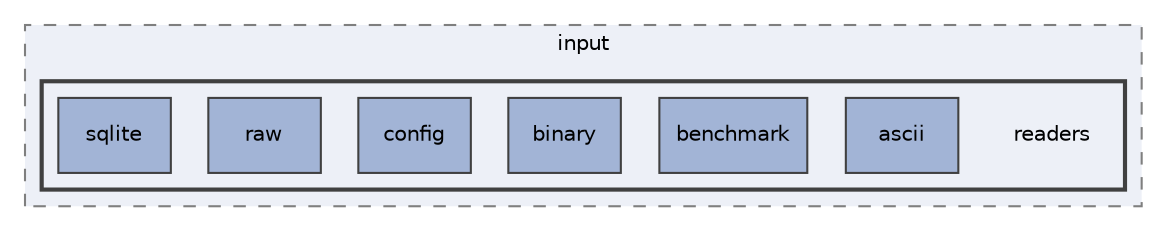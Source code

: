 digraph "/Users/jlu/zeek/src/input/readers"
{
 // LATEX_PDF_SIZE
  edge [fontname="Helvetica",fontsize="10",labelfontname="Helvetica",labelfontsize="10"];
  node [fontname="Helvetica",fontsize="10",shape=record];
  compound=true
  subgraph clusterdir_e8e56a86e268aeea0e0c734b465cbd54 {
    graph [ bgcolor="#edf0f7", pencolor="grey50", style="filled,dashed,", label="input", fontname="Helvetica", fontsize="10", URL="dir_e8e56a86e268aeea0e0c734b465cbd54.html"]
  subgraph clusterdir_849859acfd53e90820e37d4cf44993a7 {
    graph [ bgcolor="#edf0f7", pencolor="grey25", style="filled,bold,", label="", fontname="Helvetica", fontsize="10", URL="dir_849859acfd53e90820e37d4cf44993a7.html"]
    dir_849859acfd53e90820e37d4cf44993a7 [shape=plaintext, label="readers"];
  dir_f87a3f7e376e734b56096006c5592f67 [shape=box, label="ascii", style="filled,", fillcolor="#a2b4d6", color="grey25", URL="dir_f87a3f7e376e734b56096006c5592f67.html"];
  dir_bc7d51edf5833da93ef7e37e7e16be00 [shape=box, label="benchmark", style="filled,", fillcolor="#a2b4d6", color="grey25", URL="dir_bc7d51edf5833da93ef7e37e7e16be00.html"];
  dir_94db359a102b562f330466b6faabf604 [shape=box, label="binary", style="filled,", fillcolor="#a2b4d6", color="grey25", URL="dir_94db359a102b562f330466b6faabf604.html"];
  dir_331b79c8b13df028e721b44666edd99c [shape=box, label="config", style="filled,", fillcolor="#a2b4d6", color="grey25", URL="dir_331b79c8b13df028e721b44666edd99c.html"];
  dir_03a10bda67b8e96c573fd45561e1dc04 [shape=box, label="raw", style="filled,", fillcolor="#a2b4d6", color="grey25", URL="dir_03a10bda67b8e96c573fd45561e1dc04.html"];
  dir_bc81c6a569a4a8a63cd1a277830bb900 [shape=box, label="sqlite", style="filled,", fillcolor="#a2b4d6", color="grey25", URL="dir_bc81c6a569a4a8a63cd1a277830bb900.html"];
  }
  }
}
